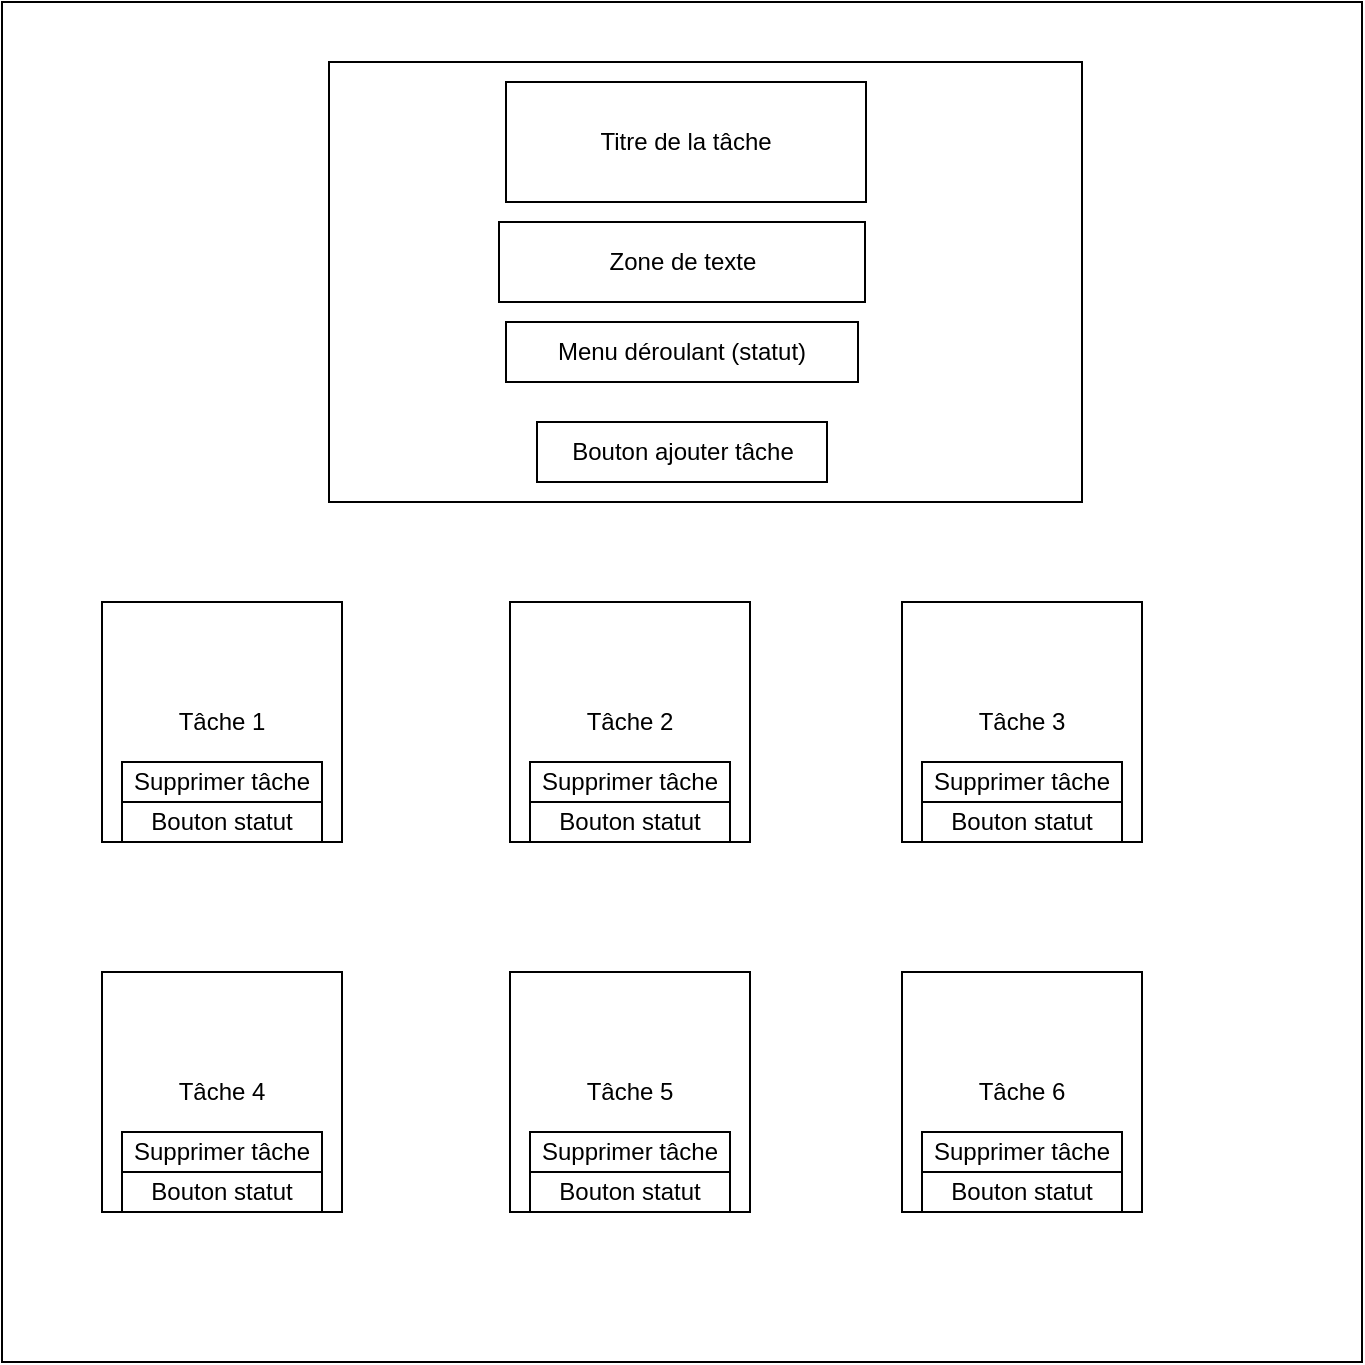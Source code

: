 <mxfile>
    <diagram id="X-gvErfspeShjWXAeoVf" name="Page-1">
        <mxGraphModel dx="1110" dy="828" grid="1" gridSize="10" guides="1" tooltips="1" connect="1" arrows="1" fold="1" page="1" pageScale="1" pageWidth="827" pageHeight="1169" math="0" shadow="0">
            <root>
                <mxCell id="0"/>
                <mxCell id="1" parent="0"/>
                <mxCell id="2" value="" style="whiteSpace=wrap;html=1;aspect=fixed;" vertex="1" parent="1">
                    <mxGeometry x="100" y="100" width="680" height="680" as="geometry"/>
                </mxCell>
                <mxCell id="5" value="" style="rounded=0;whiteSpace=wrap;html=1;" vertex="1" parent="1">
                    <mxGeometry x="263.5" y="130" width="376.5" height="220" as="geometry"/>
                </mxCell>
                <mxCell id="6" value="Menu déroulant (statut)" style="rounded=0;whiteSpace=wrap;html=1;" vertex="1" parent="1">
                    <mxGeometry x="352" y="260" width="176" height="30" as="geometry"/>
                </mxCell>
                <mxCell id="7" value="Tâche 1" style="whiteSpace=wrap;html=1;aspect=fixed;" vertex="1" parent="1">
                    <mxGeometry x="150" y="400" width="120" height="120" as="geometry"/>
                </mxCell>
                <mxCell id="8" value="Tâche 2" style="whiteSpace=wrap;html=1;aspect=fixed;" vertex="1" parent="1">
                    <mxGeometry x="354" y="400" width="120" height="120" as="geometry"/>
                </mxCell>
                <mxCell id="9" value="Tâche 3" style="whiteSpace=wrap;html=1;aspect=fixed;" vertex="1" parent="1">
                    <mxGeometry x="550" y="400" width="120" height="120" as="geometry"/>
                </mxCell>
                <mxCell id="10" value="Tâche 4" style="whiteSpace=wrap;html=1;aspect=fixed;" vertex="1" parent="1">
                    <mxGeometry x="150" y="585" width="120" height="120" as="geometry"/>
                </mxCell>
                <mxCell id="11" value="Tâche 5" style="whiteSpace=wrap;html=1;aspect=fixed;" vertex="1" parent="1">
                    <mxGeometry x="354" y="585" width="120" height="120" as="geometry"/>
                </mxCell>
                <mxCell id="12" value="Tâche 6" style="whiteSpace=wrap;html=1;aspect=fixed;" vertex="1" parent="1">
                    <mxGeometry x="550" y="585" width="120" height="120" as="geometry"/>
                </mxCell>
                <mxCell id="14" value="Zone de texte" style="rounded=0;whiteSpace=wrap;html=1;" vertex="1" parent="1">
                    <mxGeometry x="348.5" y="210" width="183" height="40" as="geometry"/>
                </mxCell>
                <mxCell id="15" value="Titre de la tâche" style="rounded=0;whiteSpace=wrap;html=1;" vertex="1" parent="1">
                    <mxGeometry x="352" y="140" width="180" height="60" as="geometry"/>
                </mxCell>
                <mxCell id="16" value="Bouton ajouter tâche" style="rounded=0;whiteSpace=wrap;html=1;" vertex="1" parent="1">
                    <mxGeometry x="367.5" y="310" width="145" height="30" as="geometry"/>
                </mxCell>
                <mxCell id="17" value="Supprimer tâche" style="rounded=0;whiteSpace=wrap;html=1;" vertex="1" parent="1">
                    <mxGeometry x="160" y="480" width="100" height="20" as="geometry"/>
                </mxCell>
                <mxCell id="18" value="Bouton statut" style="rounded=0;whiteSpace=wrap;html=1;" vertex="1" parent="1">
                    <mxGeometry x="160" y="500" width="100" height="20" as="geometry"/>
                </mxCell>
                <mxCell id="19" value="Supprimer tâche" style="rounded=0;whiteSpace=wrap;html=1;" vertex="1" parent="1">
                    <mxGeometry x="364" y="480" width="100" height="20" as="geometry"/>
                </mxCell>
                <mxCell id="20" value="Bouton statut" style="rounded=0;whiteSpace=wrap;html=1;" vertex="1" parent="1">
                    <mxGeometry x="364" y="500" width="100" height="20" as="geometry"/>
                </mxCell>
                <mxCell id="21" value="Supprimer tâche" style="rounded=0;whiteSpace=wrap;html=1;" vertex="1" parent="1">
                    <mxGeometry x="560" y="480" width="100" height="20" as="geometry"/>
                </mxCell>
                <mxCell id="22" value="Bouton statut" style="rounded=0;whiteSpace=wrap;html=1;" vertex="1" parent="1">
                    <mxGeometry x="560" y="500" width="100" height="20" as="geometry"/>
                </mxCell>
                <mxCell id="23" value="Supprimer tâche" style="rounded=0;whiteSpace=wrap;html=1;" vertex="1" parent="1">
                    <mxGeometry x="160" y="665" width="100" height="20" as="geometry"/>
                </mxCell>
                <mxCell id="24" value="Bouton statut" style="rounded=0;whiteSpace=wrap;html=1;" vertex="1" parent="1">
                    <mxGeometry x="160" y="685" width="100" height="20" as="geometry"/>
                </mxCell>
                <mxCell id="25" value="Supprimer tâche" style="rounded=0;whiteSpace=wrap;html=1;" vertex="1" parent="1">
                    <mxGeometry x="364" y="665" width="100" height="20" as="geometry"/>
                </mxCell>
                <mxCell id="26" value="Bouton statut" style="rounded=0;whiteSpace=wrap;html=1;" vertex="1" parent="1">
                    <mxGeometry x="364" y="685" width="100" height="20" as="geometry"/>
                </mxCell>
                <mxCell id="27" value="Supprimer tâche" style="rounded=0;whiteSpace=wrap;html=1;" vertex="1" parent="1">
                    <mxGeometry x="560" y="665" width="100" height="20" as="geometry"/>
                </mxCell>
                <mxCell id="28" value="Bouton statut" style="rounded=0;whiteSpace=wrap;html=1;" vertex="1" parent="1">
                    <mxGeometry x="560" y="685" width="100" height="20" as="geometry"/>
                </mxCell>
            </root>
        </mxGraphModel>
    </diagram>
</mxfile>